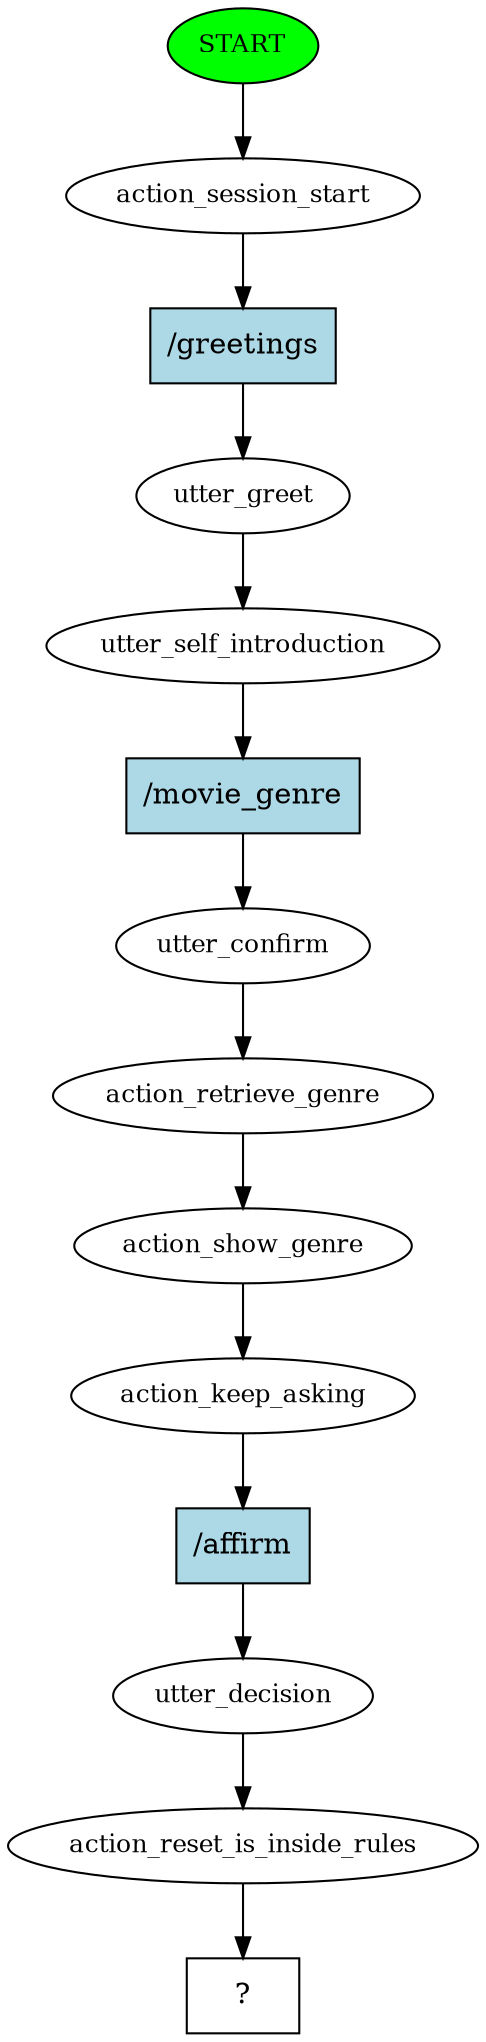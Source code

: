 digraph  {
0 [class="start active", fillcolor=green, fontsize=12, label=START, style=filled];
1 [class=active, fontsize=12, label=action_session_start];
2 [class=active, fontsize=12, label=utter_greet];
3 [class=active, fontsize=12, label=utter_self_introduction];
4 [class=active, fontsize=12, label=utter_confirm];
5 [class=active, fontsize=12, label=action_retrieve_genre];
6 [class=active, fontsize=12, label=action_show_genre];
7 [class=active, fontsize=12, label=action_keep_asking];
8 [class=active, fontsize=12, label=utter_decision];
9 [class=active, fontsize=12, label=action_reset_is_inside_rules];
10 [class="intent dashed active", label="  ?  ", shape=rect];
11 [class="intent active", fillcolor=lightblue, label="/greetings", shape=rect, style=filled];
12 [class="intent active", fillcolor=lightblue, label="/movie_genre", shape=rect, style=filled];
13 [class="intent active", fillcolor=lightblue, label="/affirm", shape=rect, style=filled];
0 -> 1  [class=active, key=NONE, label=""];
1 -> 11  [class=active, key=0];
2 -> 3  [class=active, key=NONE, label=""];
3 -> 12  [class=active, key=0];
4 -> 5  [class=active, key=NONE, label=""];
5 -> 6  [class=active, key=NONE, label=""];
6 -> 7  [class=active, key=NONE, label=""];
7 -> 13  [class=active, key=0];
8 -> 9  [class=active, key=NONE, label=""];
9 -> 10  [class=active, key=NONE, label=""];
11 -> 2  [class=active, key=0];
12 -> 4  [class=active, key=0];
13 -> 8  [class=active, key=0];
}
